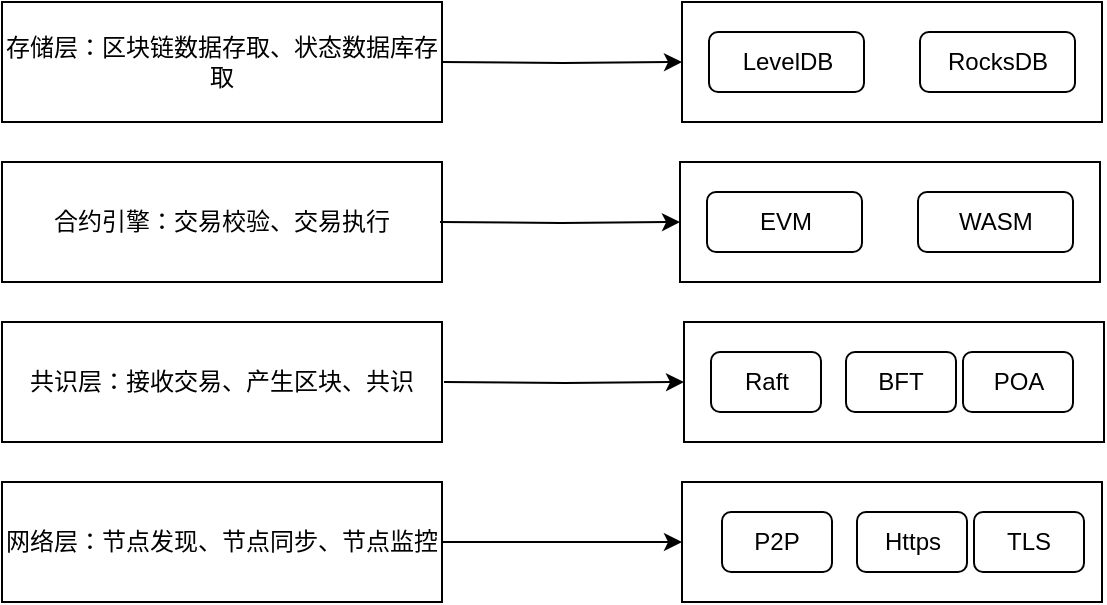 <mxfile version="22.0.4" type="github">
  <diagram name="第 1 页" id="azGX_UAA160RPo5hjSwU">
    <mxGraphModel dx="954" dy="510" grid="1" gridSize="10" guides="1" tooltips="1" connect="1" arrows="1" fold="1" page="1" pageScale="1" pageWidth="827" pageHeight="1169" math="0" shadow="0">
      <root>
        <mxCell id="0" />
        <mxCell id="1" parent="0" />
        <mxCell id="YlLI9UdCv8EwhFES0nyd-7" value="" style="edgeStyle=orthogonalEdgeStyle;rounded=0;orthogonalLoop=1;jettySize=auto;html=1;" edge="1" parent="1" source="YlLI9UdCv8EwhFES0nyd-2" target="YlLI9UdCv8EwhFES0nyd-6">
          <mxGeometry relative="1" as="geometry" />
        </mxCell>
        <mxCell id="YlLI9UdCv8EwhFES0nyd-2" value="网络层：节点发现、节点同步、节点监控" style="rounded=0;whiteSpace=wrap;html=1;" vertex="1" parent="1">
          <mxGeometry x="140" y="320" width="220" height="60" as="geometry" />
        </mxCell>
        <mxCell id="YlLI9UdCv8EwhFES0nyd-3" value="共识层：接收交易、产生区块、共识" style="rounded=0;whiteSpace=wrap;html=1;" vertex="1" parent="1">
          <mxGeometry x="140" y="240" width="220" height="60" as="geometry" />
        </mxCell>
        <mxCell id="YlLI9UdCv8EwhFES0nyd-4" value="合约引擎：交易校验、交易执行" style="rounded=0;whiteSpace=wrap;html=1;" vertex="1" parent="1">
          <mxGeometry x="140" y="160" width="220" height="60" as="geometry" />
        </mxCell>
        <mxCell id="YlLI9UdCv8EwhFES0nyd-5" value="存储层：区块链数据存取、状态数据库存取" style="rounded=0;whiteSpace=wrap;html=1;" vertex="1" parent="1">
          <mxGeometry x="140" y="80" width="220" height="60" as="geometry" />
        </mxCell>
        <mxCell id="YlLI9UdCv8EwhFES0nyd-6" value="" style="whiteSpace=wrap;html=1;rounded=0;" vertex="1" parent="1">
          <mxGeometry x="480" y="320" width="210" height="60" as="geometry" />
        </mxCell>
        <mxCell id="YlLI9UdCv8EwhFES0nyd-8" value="P2P" style="rounded=1;whiteSpace=wrap;html=1;" vertex="1" parent="1">
          <mxGeometry x="500" y="335" width="55" height="30" as="geometry" />
        </mxCell>
        <mxCell id="YlLI9UdCv8EwhFES0nyd-9" value="Https" style="rounded=1;whiteSpace=wrap;html=1;" vertex="1" parent="1">
          <mxGeometry x="567.5" y="335" width="55" height="30" as="geometry" />
        </mxCell>
        <mxCell id="YlLI9UdCv8EwhFES0nyd-10" value="TLS" style="rounded=1;whiteSpace=wrap;html=1;" vertex="1" parent="1">
          <mxGeometry x="626" y="335" width="55" height="30" as="geometry" />
        </mxCell>
        <mxCell id="YlLI9UdCv8EwhFES0nyd-11" value="" style="edgeStyle=orthogonalEdgeStyle;rounded=0;orthogonalLoop=1;jettySize=auto;html=1;" edge="1" parent="1" target="YlLI9UdCv8EwhFES0nyd-12">
          <mxGeometry relative="1" as="geometry">
            <mxPoint x="361" y="270" as="sourcePoint" />
          </mxGeometry>
        </mxCell>
        <mxCell id="YlLI9UdCv8EwhFES0nyd-12" value="" style="whiteSpace=wrap;html=1;rounded=0;" vertex="1" parent="1">
          <mxGeometry x="481" y="240" width="210" height="60" as="geometry" />
        </mxCell>
        <mxCell id="YlLI9UdCv8EwhFES0nyd-13" value="Raft" style="rounded=1;whiteSpace=wrap;html=1;" vertex="1" parent="1">
          <mxGeometry x="494.5" y="255" width="55" height="30" as="geometry" />
        </mxCell>
        <mxCell id="YlLI9UdCv8EwhFES0nyd-14" value="BFT" style="rounded=1;whiteSpace=wrap;html=1;" vertex="1" parent="1">
          <mxGeometry x="562" y="255" width="55" height="30" as="geometry" />
        </mxCell>
        <mxCell id="YlLI9UdCv8EwhFES0nyd-15" value="POA" style="rounded=1;whiteSpace=wrap;html=1;" vertex="1" parent="1">
          <mxGeometry x="620.5" y="255" width="55" height="30" as="geometry" />
        </mxCell>
        <mxCell id="YlLI9UdCv8EwhFES0nyd-16" value="" style="edgeStyle=orthogonalEdgeStyle;rounded=0;orthogonalLoop=1;jettySize=auto;html=1;" edge="1" parent="1" target="YlLI9UdCv8EwhFES0nyd-17">
          <mxGeometry relative="1" as="geometry">
            <mxPoint x="359" y="190" as="sourcePoint" />
          </mxGeometry>
        </mxCell>
        <mxCell id="YlLI9UdCv8EwhFES0nyd-17" value="" style="whiteSpace=wrap;html=1;rounded=0;" vertex="1" parent="1">
          <mxGeometry x="479" y="160" width="210" height="60" as="geometry" />
        </mxCell>
        <mxCell id="YlLI9UdCv8EwhFES0nyd-18" value="EVM" style="rounded=1;whiteSpace=wrap;html=1;" vertex="1" parent="1">
          <mxGeometry x="492.5" y="175" width="77.5" height="30" as="geometry" />
        </mxCell>
        <mxCell id="YlLI9UdCv8EwhFES0nyd-19" value="WASM" style="rounded=1;whiteSpace=wrap;html=1;" vertex="1" parent="1">
          <mxGeometry x="598" y="175" width="77.5" height="30" as="geometry" />
        </mxCell>
        <mxCell id="YlLI9UdCv8EwhFES0nyd-21" value="" style="edgeStyle=orthogonalEdgeStyle;rounded=0;orthogonalLoop=1;jettySize=auto;html=1;" edge="1" parent="1" target="YlLI9UdCv8EwhFES0nyd-22">
          <mxGeometry relative="1" as="geometry">
            <mxPoint x="360" y="110" as="sourcePoint" />
          </mxGeometry>
        </mxCell>
        <mxCell id="YlLI9UdCv8EwhFES0nyd-22" value="" style="whiteSpace=wrap;html=1;rounded=0;" vertex="1" parent="1">
          <mxGeometry x="480" y="80" width="210" height="60" as="geometry" />
        </mxCell>
        <mxCell id="YlLI9UdCv8EwhFES0nyd-23" value="LevelDB" style="rounded=1;whiteSpace=wrap;html=1;" vertex="1" parent="1">
          <mxGeometry x="493.5" y="95" width="77.5" height="30" as="geometry" />
        </mxCell>
        <mxCell id="YlLI9UdCv8EwhFES0nyd-24" value="RocksDB" style="rounded=1;whiteSpace=wrap;html=1;" vertex="1" parent="1">
          <mxGeometry x="599" y="95" width="77.5" height="30" as="geometry" />
        </mxCell>
      </root>
    </mxGraphModel>
  </diagram>
</mxfile>
